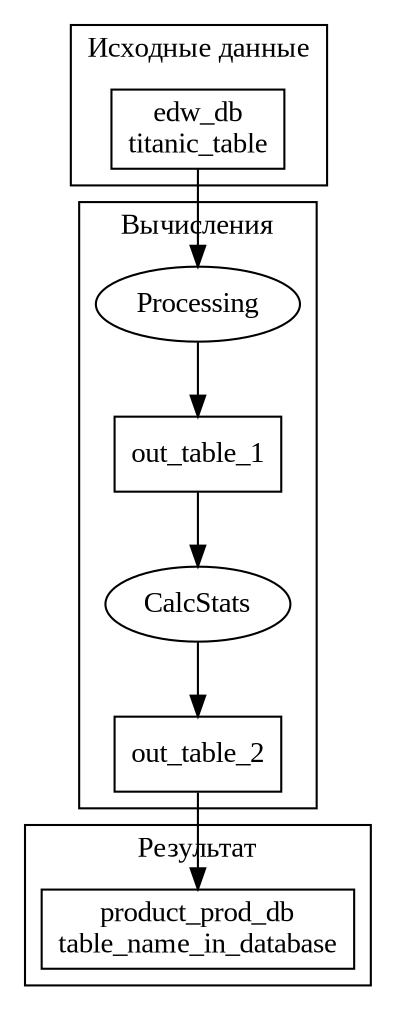 digraph G{
  graph [fontname="Liberation Serif"]
  node [shape=rect, fontname="Liberation Serif"]
  
  subgraph cluster_sources{
    label="Исходные данные"
    table_sep__sep_input_table_1 [label=<edw_db<br/>titanic_table>]
  }


  subgraph cluster_calculations{
    label="Вычисления"
    step_sep_Processing [label="Processing", shape=ellipse]
    table_sep__sep_input_table_1 -> step_sep_Processing
    table_sep_Processing_sep_out_table_1 [label="out_table_1"]
    step_sep_Processing -> table_sep_Processing_sep_out_table_1
    step_sep_CalcStats [label="CalcStats", shape=ellipse]
    table_sep_Processing_sep_out_table_1 -> step_sep_CalcStats
    table_sep_CalcStats_sep_out_table_2 [label="out_table_2"]
    step_sep_CalcStats -> table_sep_CalcStats_sep_out_table_2
  }


  subgraph cluster_outputs{
    label="Результат"
    table_sep_pipeline_sep_out_table_2 [label=<product_prod_db<br/>table_name_in_database>]
    table_sep_CalcStats_sep_out_table_2 -> table_sep_pipeline_sep_out_table_2
  }
}